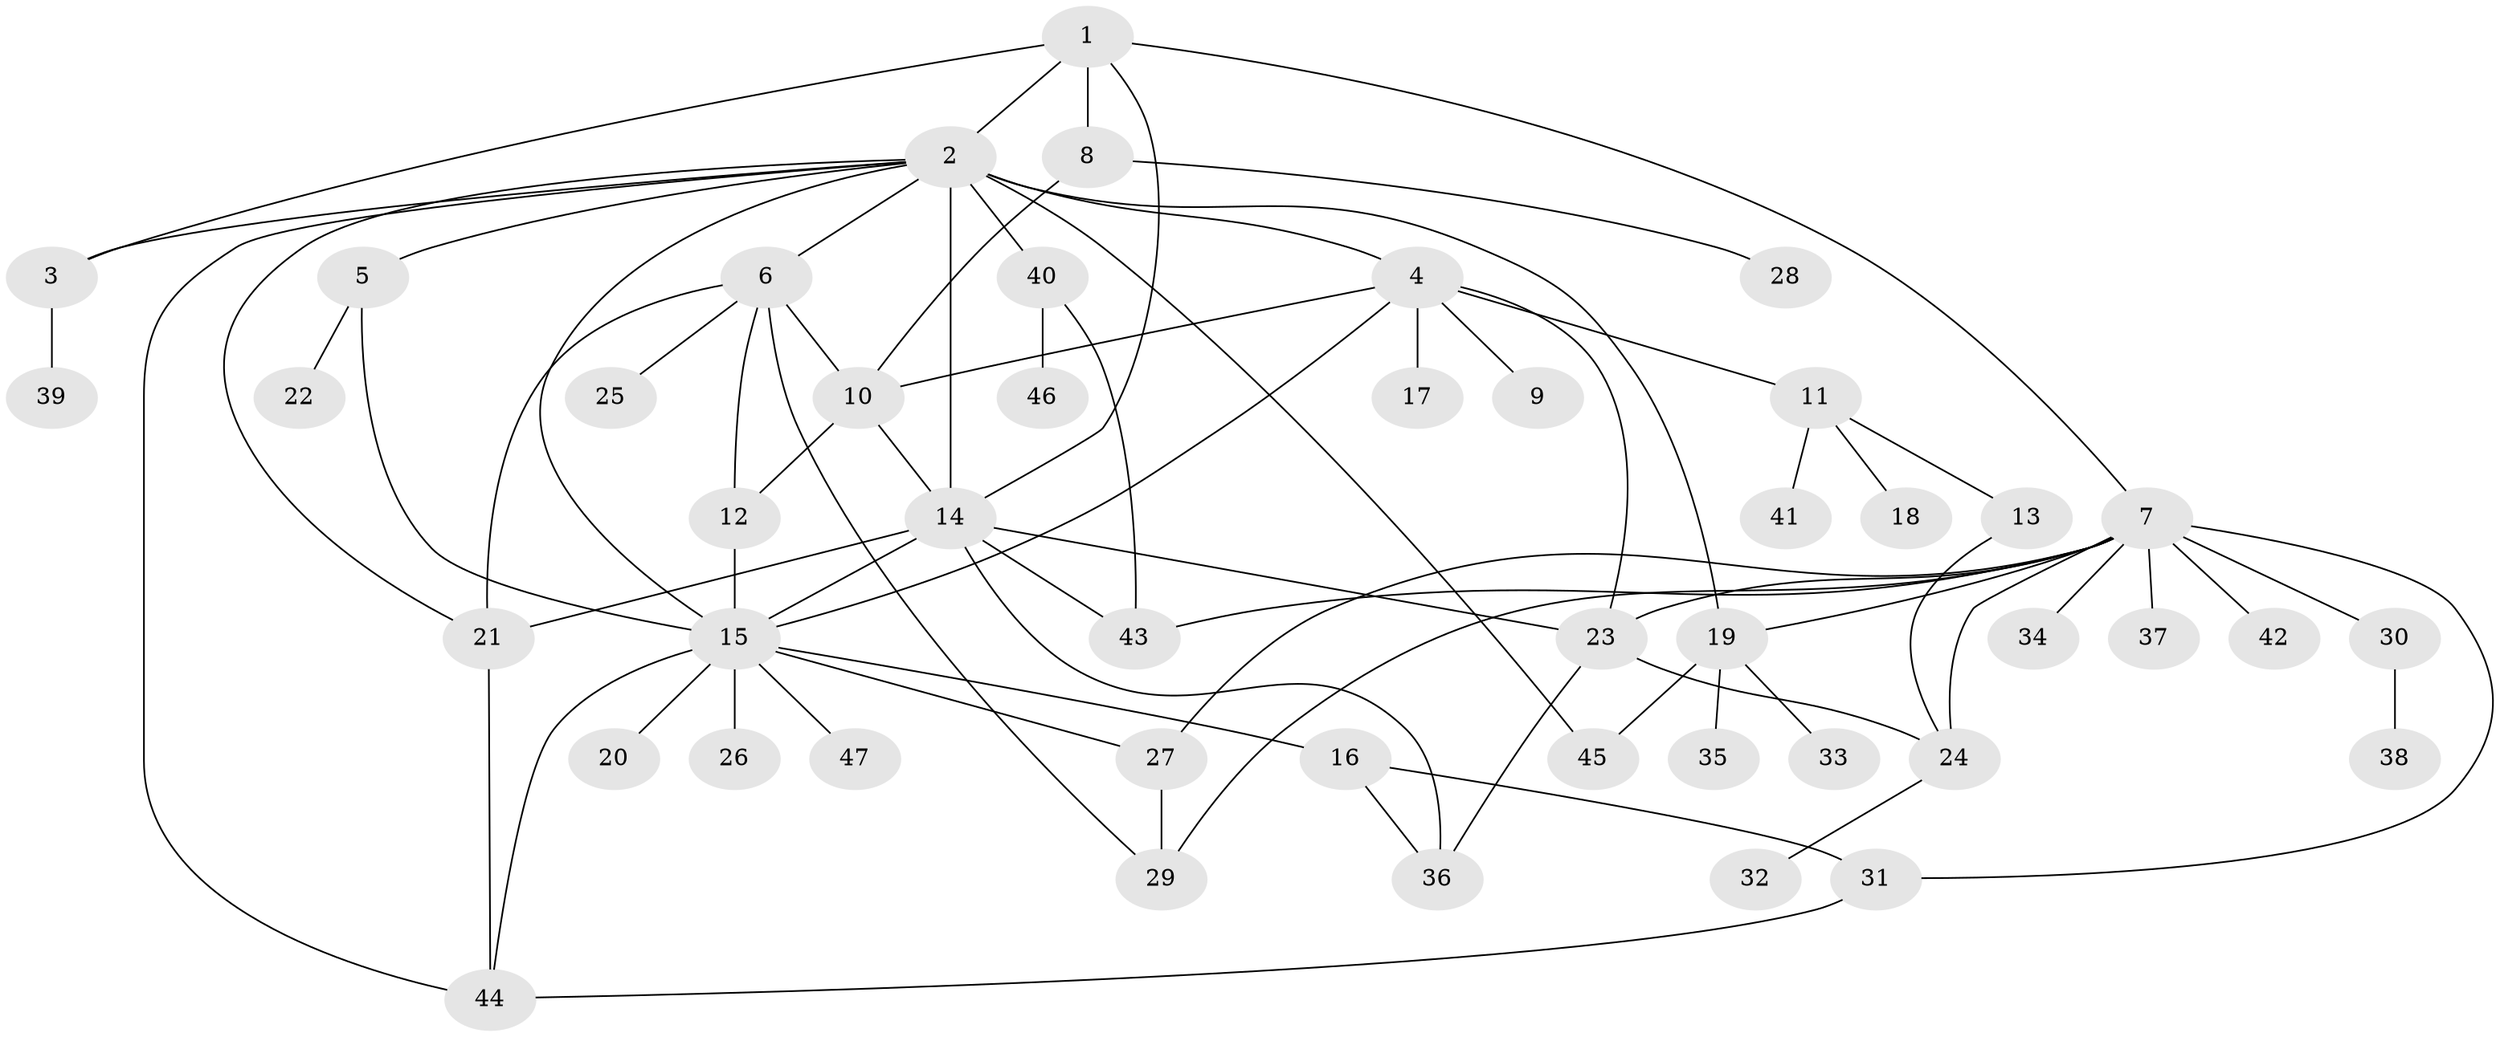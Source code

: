 // original degree distribution, {13: 0.009259259259259259, 28: 0.009259259259259259, 3: 0.1111111111111111, 10: 0.009259259259259259, 4: 0.10185185185185185, 14: 0.009259259259259259, 1: 0.48148148148148145, 2: 0.19444444444444445, 5: 0.037037037037037035, 15: 0.009259259259259259, 6: 0.027777777777777776}
// Generated by graph-tools (version 1.1) at 2025/50/03/04/25 22:50:19]
// undirected, 47 vertices, 75 edges
graph export_dot {
  node [color=gray90,style=filled];
  1;
  2;
  3;
  4;
  5;
  6;
  7;
  8;
  9;
  10;
  11;
  12;
  13;
  14;
  15;
  16;
  17;
  18;
  19;
  20;
  21;
  22;
  23;
  24;
  25;
  26;
  27;
  28;
  29;
  30;
  31;
  32;
  33;
  34;
  35;
  36;
  37;
  38;
  39;
  40;
  41;
  42;
  43;
  44;
  45;
  46;
  47;
  1 -- 2 [weight=1.0];
  1 -- 3 [weight=2.0];
  1 -- 7 [weight=1.0];
  1 -- 8 [weight=5.0];
  1 -- 14 [weight=2.0];
  2 -- 3 [weight=2.0];
  2 -- 4 [weight=1.0];
  2 -- 5 [weight=1.0];
  2 -- 6 [weight=2.0];
  2 -- 14 [weight=12.0];
  2 -- 15 [weight=1.0];
  2 -- 19 [weight=1.0];
  2 -- 21 [weight=1.0];
  2 -- 40 [weight=1.0];
  2 -- 44 [weight=1.0];
  2 -- 45 [weight=1.0];
  3 -- 39 [weight=1.0];
  4 -- 9 [weight=1.0];
  4 -- 10 [weight=1.0];
  4 -- 11 [weight=1.0];
  4 -- 15 [weight=1.0];
  4 -- 17 [weight=1.0];
  4 -- 23 [weight=1.0];
  5 -- 15 [weight=1.0];
  5 -- 22 [weight=1.0];
  6 -- 10 [weight=1.0];
  6 -- 12 [weight=1.0];
  6 -- 21 [weight=1.0];
  6 -- 25 [weight=1.0];
  6 -- 29 [weight=1.0];
  7 -- 19 [weight=1.0];
  7 -- 23 [weight=1.0];
  7 -- 24 [weight=1.0];
  7 -- 27 [weight=1.0];
  7 -- 29 [weight=2.0];
  7 -- 30 [weight=1.0];
  7 -- 31 [weight=1.0];
  7 -- 34 [weight=1.0];
  7 -- 37 [weight=1.0];
  7 -- 42 [weight=1.0];
  7 -- 43 [weight=1.0];
  8 -- 10 [weight=1.0];
  8 -- 28 [weight=1.0];
  10 -- 12 [weight=1.0];
  10 -- 14 [weight=1.0];
  11 -- 13 [weight=1.0];
  11 -- 18 [weight=1.0];
  11 -- 41 [weight=1.0];
  12 -- 15 [weight=1.0];
  13 -- 24 [weight=1.0];
  14 -- 15 [weight=1.0];
  14 -- 21 [weight=1.0];
  14 -- 23 [weight=1.0];
  14 -- 36 [weight=1.0];
  14 -- 43 [weight=3.0];
  15 -- 16 [weight=1.0];
  15 -- 20 [weight=1.0];
  15 -- 26 [weight=4.0];
  15 -- 27 [weight=1.0];
  15 -- 44 [weight=1.0];
  15 -- 47 [weight=1.0];
  16 -- 31 [weight=1.0];
  16 -- 36 [weight=1.0];
  19 -- 33 [weight=1.0];
  19 -- 35 [weight=1.0];
  19 -- 45 [weight=1.0];
  21 -- 44 [weight=1.0];
  23 -- 24 [weight=1.0];
  23 -- 36 [weight=1.0];
  24 -- 32 [weight=1.0];
  27 -- 29 [weight=3.0];
  30 -- 38 [weight=1.0];
  31 -- 44 [weight=1.0];
  40 -- 43 [weight=1.0];
  40 -- 46 [weight=1.0];
}
